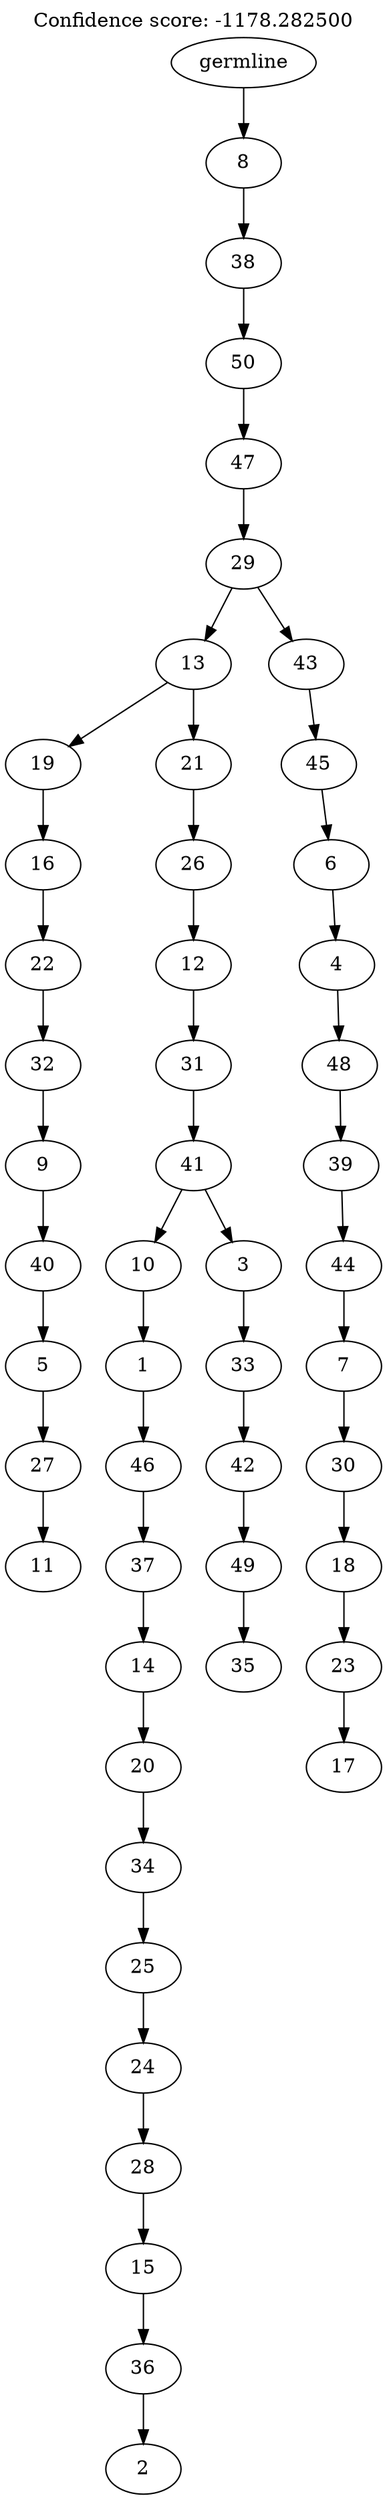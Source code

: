 digraph g {
	"49" -> "50";
	"50" [label="11"];
	"48" -> "49";
	"49" [label="27"];
	"47" -> "48";
	"48" [label="5"];
	"46" -> "47";
	"47" [label="40"];
	"45" -> "46";
	"46" [label="9"];
	"44" -> "45";
	"45" [label="32"];
	"43" -> "44";
	"44" [label="22"];
	"42" -> "43";
	"43" [label="16"];
	"40" -> "41";
	"41" [label="2"];
	"39" -> "40";
	"40" [label="36"];
	"38" -> "39";
	"39" [label="15"];
	"37" -> "38";
	"38" [label="28"];
	"36" -> "37";
	"37" [label="24"];
	"35" -> "36";
	"36" [label="25"];
	"34" -> "35";
	"35" [label="34"];
	"33" -> "34";
	"34" [label="20"];
	"32" -> "33";
	"33" [label="14"];
	"31" -> "32";
	"32" [label="37"];
	"30" -> "31";
	"31" [label="46"];
	"29" -> "30";
	"30" [label="1"];
	"27" -> "28";
	"28" [label="35"];
	"26" -> "27";
	"27" [label="49"];
	"25" -> "26";
	"26" [label="42"];
	"24" -> "25";
	"25" [label="33"];
	"23" -> "24";
	"24" [label="3"];
	"23" -> "29";
	"29" [label="10"];
	"22" -> "23";
	"23" [label="41"];
	"21" -> "22";
	"22" [label="31"];
	"20" -> "21";
	"21" [label="12"];
	"19" -> "20";
	"20" [label="26"];
	"18" -> "19";
	"19" [label="21"];
	"18" -> "42";
	"42" [label="19"];
	"16" -> "17";
	"17" [label="17"];
	"15" -> "16";
	"16" [label="23"];
	"14" -> "15";
	"15" [label="18"];
	"13" -> "14";
	"14" [label="30"];
	"12" -> "13";
	"13" [label="7"];
	"11" -> "12";
	"12" [label="44"];
	"10" -> "11";
	"11" [label="39"];
	"9" -> "10";
	"10" [label="48"];
	"8" -> "9";
	"9" [label="4"];
	"7" -> "8";
	"8" [label="6"];
	"6" -> "7";
	"7" [label="45"];
	"5" -> "6";
	"6" [label="43"];
	"5" -> "18";
	"18" [label="13"];
	"4" -> "5";
	"5" [label="29"];
	"3" -> "4";
	"4" [label="47"];
	"2" -> "3";
	"3" [label="50"];
	"1" -> "2";
	"2" [label="38"];
	"0" -> "1";
	"1" [label="8"];
	"0" [label="germline"];
	labelloc="t";
	label="Confidence score: -1178.282500";
}
